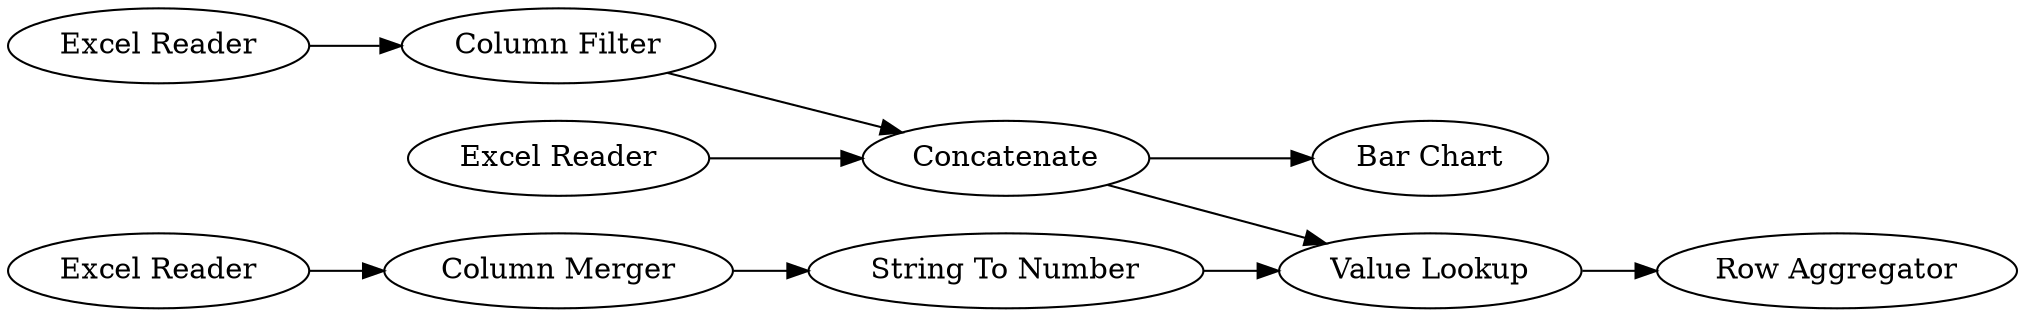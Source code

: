 digraph {
	1 [label="Excel Reader"]
	3 [label="Excel Reader"]
	4 [label="Column Filter"]
	5 [label=Concatenate]
	6 [label="Bar Chart"]
	7 [label="Excel Reader"]
	8 [label="Column Merger"]
	9 [label="String To Number"]
	10 [label="Value Lookup"]
	11 [label="Row Aggregator"]
	1 -> 5
	3 -> 4
	4 -> 5
	5 -> 6
	5 -> 10
	7 -> 8
	8 -> 9
	9 -> 10
	10 -> 11
	rankdir=LR
}
